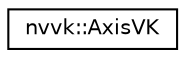 digraph "Graphical Class Hierarchy"
{
 // LATEX_PDF_SIZE
  edge [fontname="Helvetica",fontsize="10",labelfontname="Helvetica",labelfontsize="10"];
  node [fontname="Helvetica",fontsize="10",shape=record];
  rankdir="LR";
  Node0 [label="nvvk::AxisVK",height=0.2,width=0.4,color="black", fillcolor="white", style="filled",URL="$classnvvk_1_1_axis_v_k.html",tooltip=" "];
}
